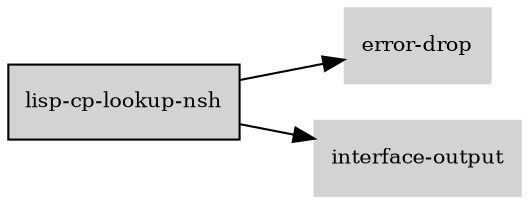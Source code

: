 digraph "lisp_cp_lookup_nsh_subgraph" {
  rankdir=LR;
  node [shape=box, style=filled, fontsize=10, color=lightgray, fontcolor=black, fillcolor=lightgray];
  "lisp-cp-lookup-nsh" [color=black, fontcolor=black, fillcolor=lightgray];
  edge [fontsize=8];
  "lisp-cp-lookup-nsh" -> "error-drop";
  "lisp-cp-lookup-nsh" -> "interface-output";
}
